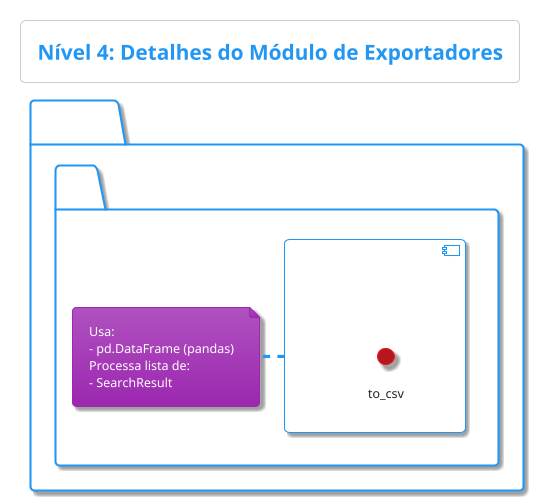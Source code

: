 @startuml Exporters_Module_Details
!theme materia
skinparam linetype ortho
skinparam BackgroundColor White

title Nível 4: Detalhes do Módulo de Exportadores

package "exporters.py" {
  component "Funções de Exportação" {
    () to_csv
  }
  ' Presumindo que SearchResult é definido em outro lugar (ex: models.puml)
  ' e pd.DataFrame é uma biblioteca externa.
  note right of "Funções de Exportação"
    Usa:
    - pd.DataFrame (pandas)
    Processa lista de:
    - SearchResult
  end note
  ' "Funções de Exportação" ..> pd.DataFrame : "usa"
  ' "Funções de Exportação" ..> SearchResult : "processa lista de"
}
@enduml